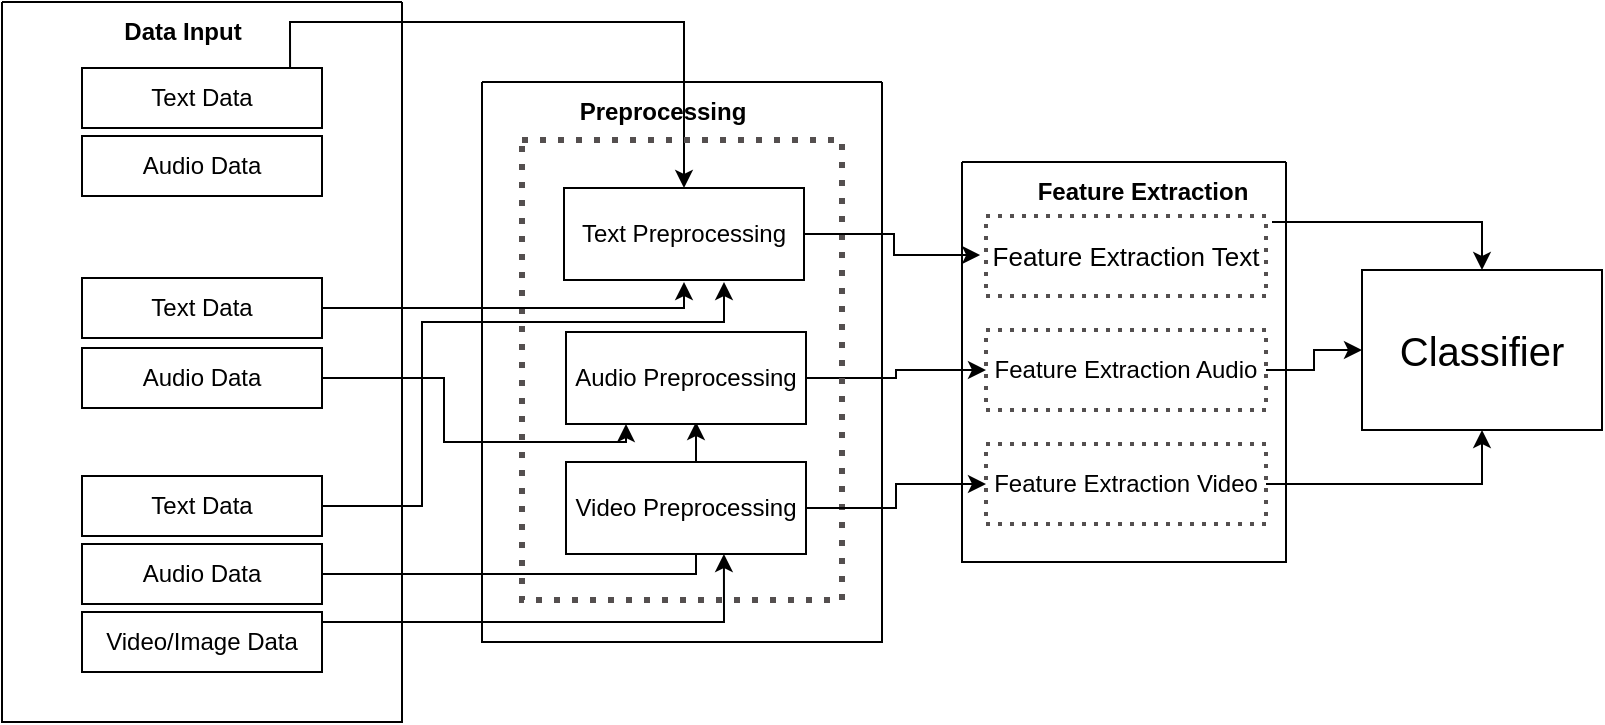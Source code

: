 <mxfile version="26.0.16">
  <diagram name="Page-1" id="EUl1vxFFJ5Gc7FnKx49O">
    <mxGraphModel dx="794" dy="412" grid="1" gridSize="10" guides="1" tooltips="1" connect="1" arrows="1" fold="1" page="1" pageScale="1" pageWidth="850" pageHeight="1100" math="0" shadow="0">
      <root>
        <mxCell id="0" />
        <mxCell id="1" parent="0" />
        <mxCell id="kTb0xDNw25iS7PPy5Nj6-45" value="" style="edgeStyle=orthogonalEdgeStyle;rounded=0;orthogonalLoop=1;jettySize=auto;html=1;exitX=1;exitY=0.5;exitDx=0;exitDy=0;" parent="1" source="kTb0xDNw25iS7PPy5Nj6-10" edge="1">
          <mxGeometry relative="1" as="geometry">
            <mxPoint x="220.0" y="586" as="sourcePoint" />
            <mxPoint x="386" y="524" as="targetPoint" />
            <Array as="points">
              <mxPoint x="386" y="600" />
            </Array>
          </mxGeometry>
        </mxCell>
        <mxCell id="kTb0xDNw25iS7PPy5Nj6-37" value="" style="endArrow=classic;html=1;rounded=0;exitX=0.867;exitY=0.177;exitDx=0;exitDy=0;exitPerimeter=0;" parent="1" source="kTb0xDNw25iS7PPy5Nj6-5" target="kTb0xDNw25iS7PPy5Nj6-13" edge="1">
          <mxGeometry width="50" height="50" relative="1" as="geometry">
            <mxPoint x="184" y="345" as="sourcePoint" />
            <mxPoint x="289" y="414" as="targetPoint" />
            <Array as="points">
              <mxPoint x="183" y="324" />
              <mxPoint x="380" y="324" />
            </Array>
          </mxGeometry>
        </mxCell>
        <mxCell id="kTb0xDNw25iS7PPy5Nj6-49" value="" style="edgeStyle=orthogonalEdgeStyle;rounded=0;orthogonalLoop=1;jettySize=auto;html=1;entryX=0;entryY=0.5;entryDx=0;entryDy=0;exitX=1;exitY=0.5;exitDx=0;exitDy=0;" parent="1" source="kTb0xDNw25iS7PPy5Nj6-22" target="kTb0xDNw25iS7PPy5Nj6-30" edge="1">
          <mxGeometry relative="1" as="geometry" />
        </mxCell>
        <mxCell id="kTb0xDNw25iS7PPy5Nj6-21" value="" style="rounded=0;whiteSpace=wrap;html=1;strokeColor=light-dark(#544f4f, #ededed);dashed=1;dashPattern=1 2;strokeWidth=3;fillColor=none;perimeterSpacing=0;" parent="1" vertex="1">
          <mxGeometry x="299" y="383" width="160" height="230" as="geometry" />
        </mxCell>
        <mxCell id="kTb0xDNw25iS7PPy5Nj6-3" value="" style="swimlane;startSize=0;" parent="1" vertex="1">
          <mxGeometry x="39" y="314" width="200" height="360" as="geometry" />
        </mxCell>
        <mxCell id="kTb0xDNw25iS7PPy5Nj6-5" value="Text Data" style="rounded=0;whiteSpace=wrap;html=1;" parent="kTb0xDNw25iS7PPy5Nj6-3" vertex="1">
          <mxGeometry x="40" y="33" width="120" height="30" as="geometry" />
        </mxCell>
        <mxCell id="kTb0xDNw25iS7PPy5Nj6-6" value="&lt;b&gt;Data Input&lt;/b&gt;" style="text;html=1;align=center;verticalAlign=middle;resizable=0;points=[];autosize=1;strokeColor=none;fillColor=none;" parent="kTb0xDNw25iS7PPy5Nj6-3" vertex="1">
          <mxGeometry x="50" width="80" height="30" as="geometry" />
        </mxCell>
        <mxCell id="kTb0xDNw25iS7PPy5Nj6-7" value="Audio Data" style="rounded=0;whiteSpace=wrap;html=1;" parent="kTb0xDNw25iS7PPy5Nj6-3" vertex="1">
          <mxGeometry x="40" y="67" width="120" height="30" as="geometry" />
        </mxCell>
        <mxCell id="kTb0xDNw25iS7PPy5Nj6-8" value="Text Data" style="rounded=0;whiteSpace=wrap;html=1;" parent="kTb0xDNw25iS7PPy5Nj6-3" vertex="1">
          <mxGeometry x="40" y="138" width="120" height="30" as="geometry" />
        </mxCell>
        <mxCell id="kTb0xDNw25iS7PPy5Nj6-9" value="Audio Data" style="rounded=0;whiteSpace=wrap;html=1;" parent="kTb0xDNw25iS7PPy5Nj6-3" vertex="1">
          <mxGeometry x="40" y="173" width="120" height="30" as="geometry" />
        </mxCell>
        <mxCell id="kTb0xDNw25iS7PPy5Nj6-10" value="Audio Data" style="rounded=0;whiteSpace=wrap;html=1;" parent="kTb0xDNw25iS7PPy5Nj6-3" vertex="1">
          <mxGeometry x="40" y="271" width="120" height="30" as="geometry" />
        </mxCell>
        <mxCell id="kTb0xDNw25iS7PPy5Nj6-11" value="Video/Image Data" style="rounded=0;whiteSpace=wrap;html=1;" parent="kTb0xDNw25iS7PPy5Nj6-3" vertex="1">
          <mxGeometry x="40" y="305" width="120" height="30" as="geometry" />
        </mxCell>
        <mxCell id="kTb0xDNw25iS7PPy5Nj6-20" value="Text Data" style="rounded=0;whiteSpace=wrap;html=1;" parent="kTb0xDNw25iS7PPy5Nj6-3" vertex="1">
          <mxGeometry x="40" y="237" width="120" height="30" as="geometry" />
        </mxCell>
        <mxCell id="kTb0xDNw25iS7PPy5Nj6-12" value="" style="swimlane;startSize=0;" parent="1" vertex="1">
          <mxGeometry x="279" y="354" width="200" height="280" as="geometry" />
        </mxCell>
        <mxCell id="kTb0xDNw25iS7PPy5Nj6-13" value="Text Preprocessing" style="rounded=0;whiteSpace=wrap;html=1;" parent="kTb0xDNw25iS7PPy5Nj6-12" vertex="1">
          <mxGeometry x="41" y="53" width="120" height="46" as="geometry" />
        </mxCell>
        <mxCell id="kTb0xDNw25iS7PPy5Nj6-14" value="&lt;b&gt;Preprocessing&lt;/b&gt;" style="text;html=1;align=center;verticalAlign=middle;resizable=0;points=[];autosize=1;strokeColor=none;fillColor=none;" parent="kTb0xDNw25iS7PPy5Nj6-12" vertex="1">
          <mxGeometry x="35" width="110" height="30" as="geometry" />
        </mxCell>
        <mxCell id="kTb0xDNw25iS7PPy5Nj6-22" value="Audio Preprocessing" style="rounded=0;whiteSpace=wrap;html=1;" parent="kTb0xDNw25iS7PPy5Nj6-12" vertex="1">
          <mxGeometry x="42" y="125" width="120" height="46" as="geometry" />
        </mxCell>
        <mxCell id="kTb0xDNw25iS7PPy5Nj6-23" value="Video Preprocessing" style="rounded=0;whiteSpace=wrap;html=1;" parent="kTb0xDNw25iS7PPy5Nj6-12" vertex="1">
          <mxGeometry x="42" y="190" width="120" height="46" as="geometry" />
        </mxCell>
        <mxCell id="kTb0xDNw25iS7PPy5Nj6-24" value="&lt;font style=&quot;font-size: 13px;&quot;&gt;Feature Extraction Text&lt;/font&gt;" style="rounded=0;whiteSpace=wrap;html=1;strokeColor=light-dark(#544f4f, #ededed);dashed=1;dashPattern=1 2;strokeWidth=2;fillColor=none;perimeterSpacing=0;" parent="1" vertex="1">
          <mxGeometry x="531" y="421" width="140" height="40" as="geometry" />
        </mxCell>
        <mxCell id="kTb0xDNw25iS7PPy5Nj6-25" value="" style="swimlane;startSize=0;" parent="1" vertex="1">
          <mxGeometry x="519" y="394" width="162" height="200" as="geometry" />
        </mxCell>
        <mxCell id="kTb0xDNw25iS7PPy5Nj6-27" value="&lt;b&gt;Feature Extraction&lt;/b&gt;" style="text;html=1;align=center;verticalAlign=middle;resizable=0;points=[];autosize=1;strokeColor=none;fillColor=none;" parent="kTb0xDNw25iS7PPy5Nj6-25" vertex="1">
          <mxGeometry x="25" width="130" height="30" as="geometry" />
        </mxCell>
        <mxCell id="kTb0xDNw25iS7PPy5Nj6-52" value="" style="edgeStyle=orthogonalEdgeStyle;rounded=0;orthogonalLoop=1;jettySize=auto;html=1;" parent="1" source="kTb0xDNw25iS7PPy5Nj6-30" target="kTb0xDNw25iS7PPy5Nj6-33" edge="1">
          <mxGeometry relative="1" as="geometry" />
        </mxCell>
        <mxCell id="kTb0xDNw25iS7PPy5Nj6-30" value="Feature Extraction Audio" style="rounded=0;whiteSpace=wrap;html=1;strokeColor=light-dark(#544f4f, #ededed);dashed=1;dashPattern=1 2;strokeWidth=2;fillColor=none;perimeterSpacing=0;" parent="1" vertex="1">
          <mxGeometry x="531" y="478" width="140" height="40" as="geometry" />
        </mxCell>
        <mxCell id="kTb0xDNw25iS7PPy5Nj6-53" value="" style="edgeStyle=orthogonalEdgeStyle;rounded=0;orthogonalLoop=1;jettySize=auto;html=1;" parent="1" source="kTb0xDNw25iS7PPy5Nj6-31" target="kTb0xDNw25iS7PPy5Nj6-33" edge="1">
          <mxGeometry relative="1" as="geometry" />
        </mxCell>
        <mxCell id="kTb0xDNw25iS7PPy5Nj6-31" value="Feature Extraction Video" style="rounded=0;whiteSpace=wrap;html=1;strokeColor=light-dark(#544f4f, #ededed);dashed=1;dashPattern=1 2;strokeWidth=2;fillColor=none;perimeterSpacing=0;" parent="1" vertex="1">
          <mxGeometry x="531" y="535" width="140" height="40" as="geometry" />
        </mxCell>
        <mxCell id="kTb0xDNw25iS7PPy5Nj6-33" value="&lt;font style=&quot;font-size: 20px;&quot;&gt;Classifier&lt;/font&gt;" style="rounded=0;whiteSpace=wrap;html=1;fillColor=none;" parent="1" vertex="1">
          <mxGeometry x="719" y="448" width="120" height="80" as="geometry" />
        </mxCell>
        <mxCell id="kTb0xDNw25iS7PPy5Nj6-42" value="" style="edgeStyle=orthogonalEdgeStyle;rounded=0;orthogonalLoop=1;jettySize=auto;html=1;" parent="1" source="kTb0xDNw25iS7PPy5Nj6-8" edge="1">
          <mxGeometry relative="1" as="geometry">
            <mxPoint x="380" y="454" as="targetPoint" />
            <Array as="points">
              <mxPoint x="380" y="467" />
            </Array>
          </mxGeometry>
        </mxCell>
        <mxCell id="kTb0xDNw25iS7PPy5Nj6-43" value="" style="edgeStyle=orthogonalEdgeStyle;rounded=0;orthogonalLoop=1;jettySize=auto;html=1;" parent="1" source="kTb0xDNw25iS7PPy5Nj6-20" edge="1">
          <mxGeometry relative="1" as="geometry">
            <mxPoint x="400" y="454" as="targetPoint" />
            <Array as="points">
              <mxPoint x="249" y="566" />
              <mxPoint x="249" y="474" />
              <mxPoint x="400" y="474" />
              <mxPoint x="400" y="454" />
            </Array>
          </mxGeometry>
        </mxCell>
        <mxCell id="kTb0xDNw25iS7PPy5Nj6-44" value="" style="edgeStyle=orthogonalEdgeStyle;rounded=0;orthogonalLoop=1;jettySize=auto;html=1;entryX=0.25;entryY=1;entryDx=0;entryDy=0;" parent="1" source="kTb0xDNw25iS7PPy5Nj6-9" target="kTb0xDNw25iS7PPy5Nj6-22" edge="1">
          <mxGeometry relative="1" as="geometry">
            <Array as="points">
              <mxPoint x="260" y="502" />
              <mxPoint x="260" y="534" />
              <mxPoint x="351" y="534" />
            </Array>
          </mxGeometry>
        </mxCell>
        <mxCell id="kTb0xDNw25iS7PPy5Nj6-47" value="" style="edgeStyle=orthogonalEdgeStyle;rounded=0;orthogonalLoop=1;jettySize=auto;html=1;entryX=0.408;entryY=1.087;entryDx=0;entryDy=0;entryPerimeter=0;exitX=1;exitY=0.25;exitDx=0;exitDy=0;" parent="1" source="kTb0xDNw25iS7PPy5Nj6-11" edge="1">
          <mxGeometry relative="1" as="geometry">
            <mxPoint x="229.0" y="630" as="sourcePoint" />
            <mxPoint x="399.96" y="590.002" as="targetPoint" />
            <Array as="points">
              <mxPoint x="199" y="624" />
              <mxPoint x="400" y="624" />
            </Array>
          </mxGeometry>
        </mxCell>
        <mxCell id="kTb0xDNw25iS7PPy5Nj6-48" value="" style="edgeStyle=orthogonalEdgeStyle;rounded=0;orthogonalLoop=1;jettySize=auto;html=1;entryX=-0.021;entryY=0.488;entryDx=0;entryDy=0;entryPerimeter=0;" parent="1" source="kTb0xDNw25iS7PPy5Nj6-13" target="kTb0xDNw25iS7PPy5Nj6-24" edge="1">
          <mxGeometry relative="1" as="geometry">
            <mxPoint x="520" y="441" as="targetPoint" />
            <Array as="points">
              <mxPoint x="485" y="430" />
              <mxPoint x="485" y="440" />
            </Array>
          </mxGeometry>
        </mxCell>
        <mxCell id="kTb0xDNw25iS7PPy5Nj6-50" value="" style="edgeStyle=orthogonalEdgeStyle;rounded=0;orthogonalLoop=1;jettySize=auto;html=1;" parent="1" source="kTb0xDNw25iS7PPy5Nj6-23" target="kTb0xDNw25iS7PPy5Nj6-31" edge="1">
          <mxGeometry relative="1" as="geometry" />
        </mxCell>
        <mxCell id="kTb0xDNw25iS7PPy5Nj6-54" value="" style="edgeStyle=orthogonalEdgeStyle;rounded=0;orthogonalLoop=1;jettySize=auto;html=1;" parent="1" source="kTb0xDNw25iS7PPy5Nj6-27" target="kTb0xDNw25iS7PPy5Nj6-33" edge="1">
          <mxGeometry relative="1" as="geometry">
            <Array as="points">
              <mxPoint x="779" y="424" />
            </Array>
          </mxGeometry>
        </mxCell>
      </root>
    </mxGraphModel>
  </diagram>
</mxfile>
